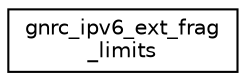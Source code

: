 digraph "Graphical Class Hierarchy"
{
 // LATEX_PDF_SIZE
  edge [fontname="Helvetica",fontsize="10",labelfontname="Helvetica",labelfontsize="10"];
  node [fontname="Helvetica",fontsize="10",shape=record];
  rankdir="LR";
  Node0 [label="gnrc_ipv6_ext_frag\l_limits",height=0.2,width=0.4,color="black", fillcolor="white", style="filled",URL="$structgnrc__ipv6__ext__frag__limits.html",tooltip="Data type to describe limits of a single fragment in the reassembly buffer."];
}
